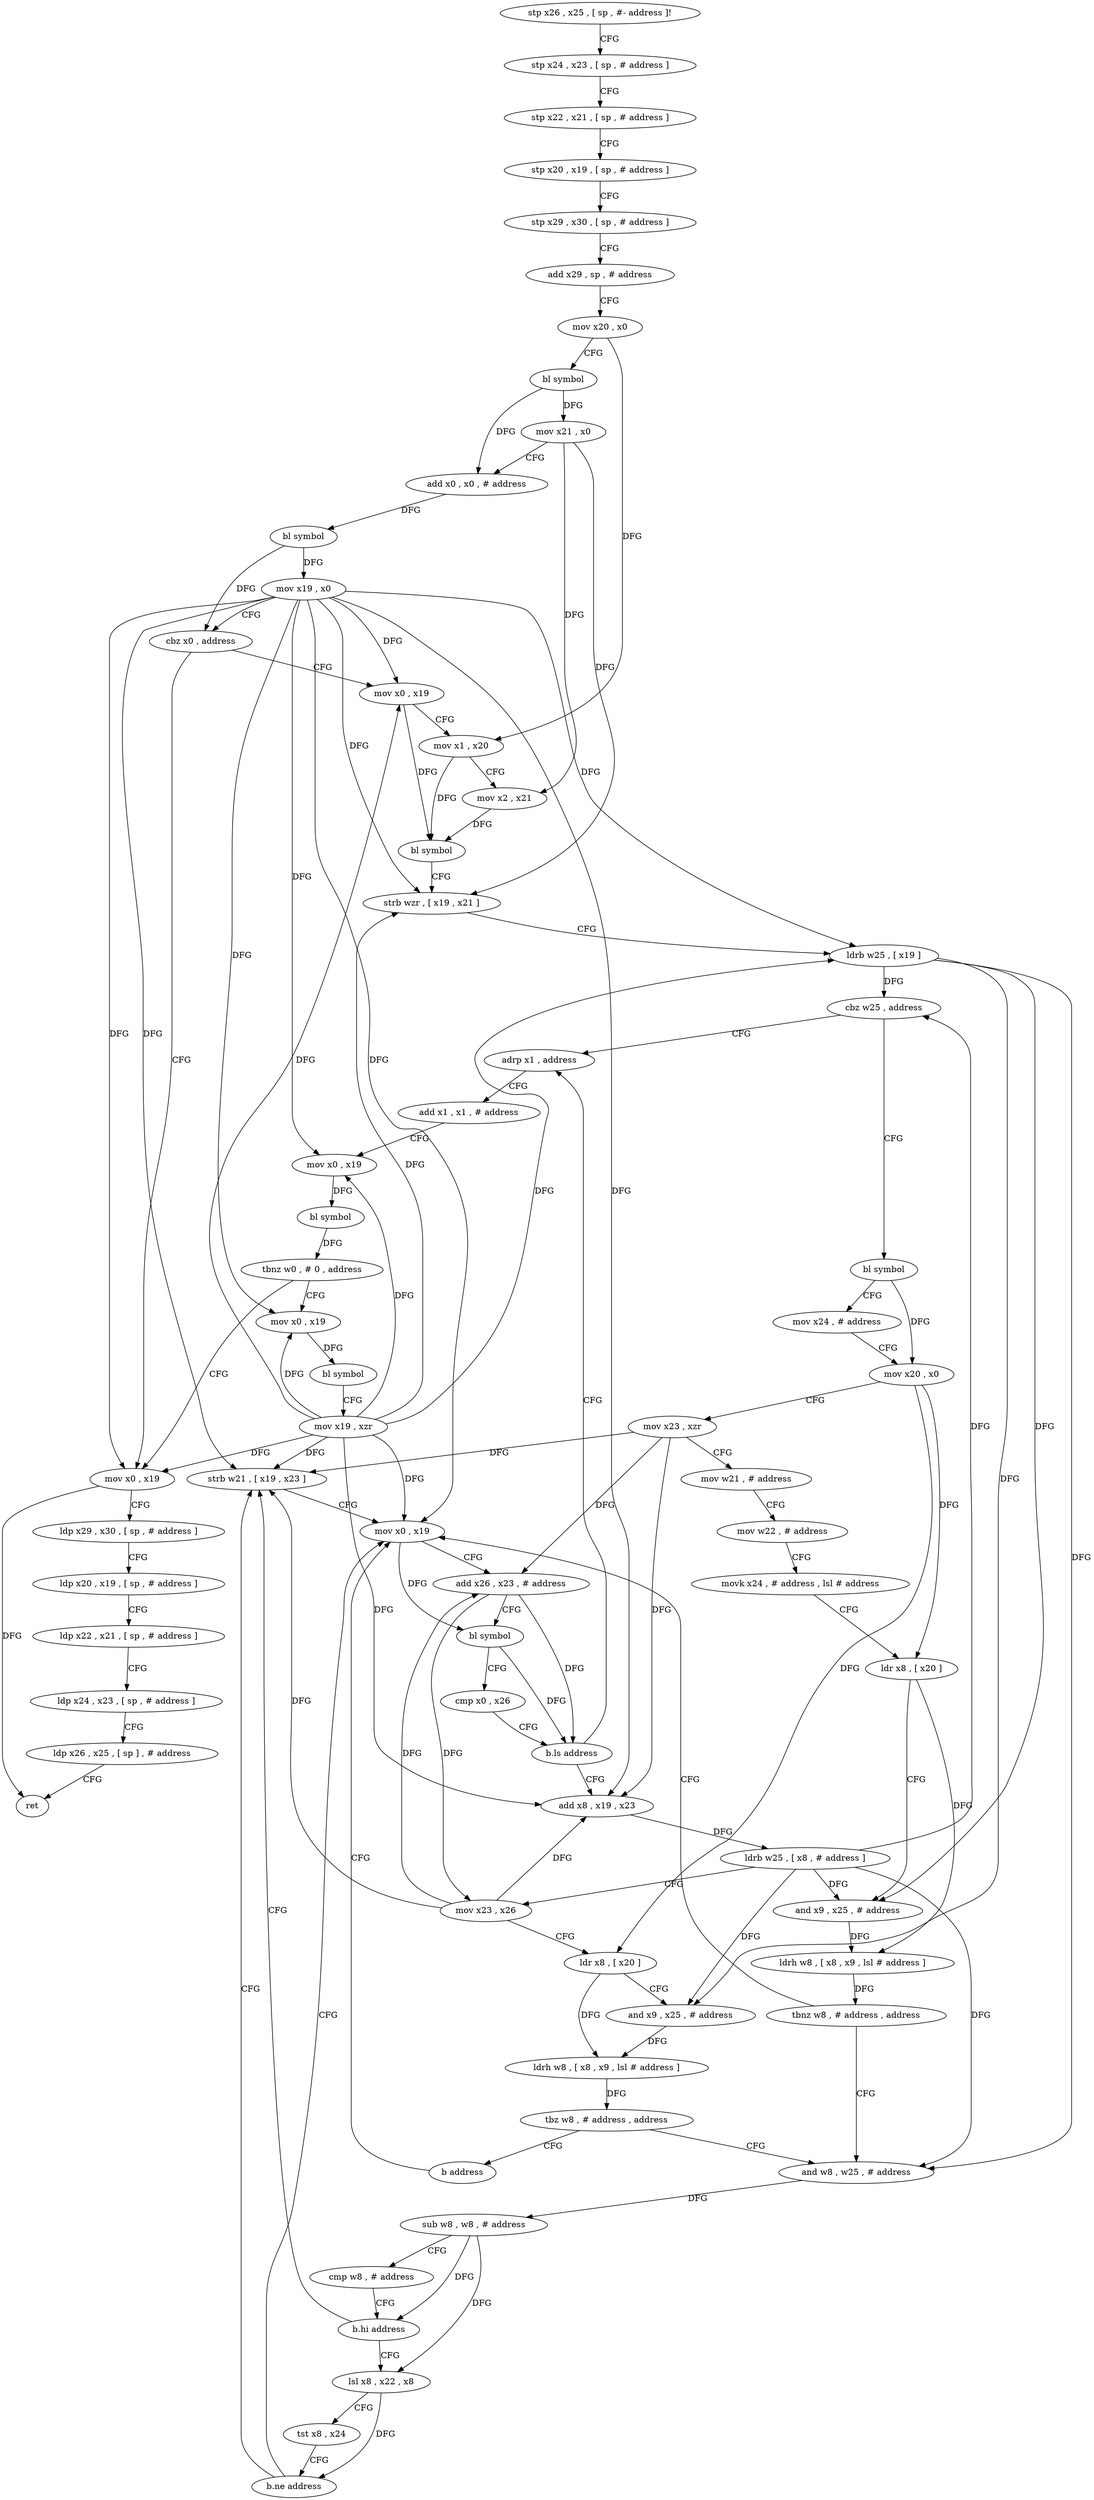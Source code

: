 digraph "func" {
"75320" [label = "stp x26 , x25 , [ sp , #- address ]!" ]
"75324" [label = "stp x24 , x23 , [ sp , # address ]" ]
"75328" [label = "stp x22 , x21 , [ sp , # address ]" ]
"75332" [label = "stp x20 , x19 , [ sp , # address ]" ]
"75336" [label = "stp x29 , x30 , [ sp , # address ]" ]
"75340" [label = "add x29 , sp , # address" ]
"75344" [label = "mov x20 , x0" ]
"75348" [label = "bl symbol" ]
"75352" [label = "mov x21 , x0" ]
"75356" [label = "add x0 , x0 , # address" ]
"75360" [label = "bl symbol" ]
"75364" [label = "mov x19 , x0" ]
"75368" [label = "cbz x0 , address" ]
"75560" [label = "mov x0 , x19" ]
"75372" [label = "mov x0 , x19" ]
"75564" [label = "ldp x29 , x30 , [ sp , # address ]" ]
"75568" [label = "ldp x20 , x19 , [ sp , # address ]" ]
"75572" [label = "ldp x22 , x21 , [ sp , # address ]" ]
"75576" [label = "ldp x24 , x23 , [ sp , # address ]" ]
"75580" [label = "ldp x26 , x25 , [ sp ] , # address" ]
"75584" [label = "ret" ]
"75376" [label = "mov x1 , x20" ]
"75380" [label = "mov x2 , x21" ]
"75384" [label = "bl symbol" ]
"75388" [label = "strb wzr , [ x19 , x21 ]" ]
"75392" [label = "ldrb w25 , [ x19 ]" ]
"75396" [label = "cbz w25 , address" ]
"75528" [label = "adrp x1 , address" ]
"75400" [label = "bl symbol" ]
"75532" [label = "add x1 , x1 , # address" ]
"75536" [label = "mov x0 , x19" ]
"75540" [label = "bl symbol" ]
"75544" [label = "tbnz w0 , # 0 , address" ]
"75548" [label = "mov x0 , x19" ]
"75404" [label = "mov x24 , # address" ]
"75408" [label = "mov x20 , x0" ]
"75412" [label = "mov x23 , xzr" ]
"75416" [label = "mov w21 , # address" ]
"75420" [label = "mov w22 , # address" ]
"75424" [label = "movk x24 , # address , lsl # address" ]
"75428" [label = "ldr x8 , [ x20 ]" ]
"75432" [label = "and x9 , x25 , # address" ]
"75436" [label = "ldrh w8 , [ x8 , x9 , lsl # address ]" ]
"75440" [label = "tbnz w8 , # address , address" ]
"75476" [label = "mov x0 , x19" ]
"75444" [label = "and w8 , w25 , # address" ]
"75552" [label = "bl symbol" ]
"75556" [label = "mov x19 , xzr" ]
"75480" [label = "add x26 , x23 , # address" ]
"75484" [label = "bl symbol" ]
"75488" [label = "cmp x0 , x26" ]
"75492" [label = "b.ls address" ]
"75496" [label = "add x8 , x19 , x23" ]
"75448" [label = "sub w8 , w8 , # address" ]
"75452" [label = "cmp w8 , # address" ]
"75456" [label = "b.hi address" ]
"75472" [label = "strb w21 , [ x19 , x23 ]" ]
"75460" [label = "lsl x8 , x22 , x8" ]
"75500" [label = "ldrb w25 , [ x8 , # address ]" ]
"75504" [label = "mov x23 , x26" ]
"75508" [label = "ldr x8 , [ x20 ]" ]
"75512" [label = "and x9 , x25 , # address" ]
"75516" [label = "ldrh w8 , [ x8 , x9 , lsl # address ]" ]
"75520" [label = "tbz w8 , # address , address" ]
"75524" [label = "b address" ]
"75464" [label = "tst x8 , x24" ]
"75468" [label = "b.ne address" ]
"75320" -> "75324" [ label = "CFG" ]
"75324" -> "75328" [ label = "CFG" ]
"75328" -> "75332" [ label = "CFG" ]
"75332" -> "75336" [ label = "CFG" ]
"75336" -> "75340" [ label = "CFG" ]
"75340" -> "75344" [ label = "CFG" ]
"75344" -> "75348" [ label = "CFG" ]
"75344" -> "75376" [ label = "DFG" ]
"75348" -> "75352" [ label = "DFG" ]
"75348" -> "75356" [ label = "DFG" ]
"75352" -> "75356" [ label = "CFG" ]
"75352" -> "75380" [ label = "DFG" ]
"75352" -> "75388" [ label = "DFG" ]
"75356" -> "75360" [ label = "DFG" ]
"75360" -> "75364" [ label = "DFG" ]
"75360" -> "75368" [ label = "DFG" ]
"75364" -> "75368" [ label = "CFG" ]
"75364" -> "75560" [ label = "DFG" ]
"75364" -> "75372" [ label = "DFG" ]
"75364" -> "75388" [ label = "DFG" ]
"75364" -> "75392" [ label = "DFG" ]
"75364" -> "75536" [ label = "DFG" ]
"75364" -> "75548" [ label = "DFG" ]
"75364" -> "75476" [ label = "DFG" ]
"75364" -> "75496" [ label = "DFG" ]
"75364" -> "75472" [ label = "DFG" ]
"75368" -> "75560" [ label = "CFG" ]
"75368" -> "75372" [ label = "CFG" ]
"75560" -> "75564" [ label = "CFG" ]
"75560" -> "75584" [ label = "DFG" ]
"75372" -> "75376" [ label = "CFG" ]
"75372" -> "75384" [ label = "DFG" ]
"75564" -> "75568" [ label = "CFG" ]
"75568" -> "75572" [ label = "CFG" ]
"75572" -> "75576" [ label = "CFG" ]
"75576" -> "75580" [ label = "CFG" ]
"75580" -> "75584" [ label = "CFG" ]
"75376" -> "75380" [ label = "CFG" ]
"75376" -> "75384" [ label = "DFG" ]
"75380" -> "75384" [ label = "DFG" ]
"75384" -> "75388" [ label = "CFG" ]
"75388" -> "75392" [ label = "CFG" ]
"75392" -> "75396" [ label = "DFG" ]
"75392" -> "75432" [ label = "DFG" ]
"75392" -> "75444" [ label = "DFG" ]
"75392" -> "75512" [ label = "DFG" ]
"75396" -> "75528" [ label = "CFG" ]
"75396" -> "75400" [ label = "CFG" ]
"75528" -> "75532" [ label = "CFG" ]
"75400" -> "75404" [ label = "CFG" ]
"75400" -> "75408" [ label = "DFG" ]
"75532" -> "75536" [ label = "CFG" ]
"75536" -> "75540" [ label = "DFG" ]
"75540" -> "75544" [ label = "DFG" ]
"75544" -> "75560" [ label = "CFG" ]
"75544" -> "75548" [ label = "CFG" ]
"75548" -> "75552" [ label = "DFG" ]
"75404" -> "75408" [ label = "CFG" ]
"75408" -> "75412" [ label = "CFG" ]
"75408" -> "75428" [ label = "DFG" ]
"75408" -> "75508" [ label = "DFG" ]
"75412" -> "75416" [ label = "CFG" ]
"75412" -> "75480" [ label = "DFG" ]
"75412" -> "75496" [ label = "DFG" ]
"75412" -> "75472" [ label = "DFG" ]
"75416" -> "75420" [ label = "CFG" ]
"75420" -> "75424" [ label = "CFG" ]
"75424" -> "75428" [ label = "CFG" ]
"75428" -> "75432" [ label = "CFG" ]
"75428" -> "75436" [ label = "DFG" ]
"75432" -> "75436" [ label = "DFG" ]
"75436" -> "75440" [ label = "DFG" ]
"75440" -> "75476" [ label = "CFG" ]
"75440" -> "75444" [ label = "CFG" ]
"75476" -> "75480" [ label = "CFG" ]
"75476" -> "75484" [ label = "DFG" ]
"75444" -> "75448" [ label = "DFG" ]
"75552" -> "75556" [ label = "CFG" ]
"75556" -> "75560" [ label = "DFG" ]
"75556" -> "75372" [ label = "DFG" ]
"75556" -> "75392" [ label = "DFG" ]
"75556" -> "75536" [ label = "DFG" ]
"75556" -> "75548" [ label = "DFG" ]
"75556" -> "75388" [ label = "DFG" ]
"75556" -> "75476" [ label = "DFG" ]
"75556" -> "75496" [ label = "DFG" ]
"75556" -> "75472" [ label = "DFG" ]
"75480" -> "75484" [ label = "CFG" ]
"75480" -> "75492" [ label = "DFG" ]
"75480" -> "75504" [ label = "DFG" ]
"75484" -> "75488" [ label = "CFG" ]
"75484" -> "75492" [ label = "DFG" ]
"75488" -> "75492" [ label = "CFG" ]
"75492" -> "75528" [ label = "CFG" ]
"75492" -> "75496" [ label = "CFG" ]
"75496" -> "75500" [ label = "DFG" ]
"75448" -> "75452" [ label = "CFG" ]
"75448" -> "75456" [ label = "DFG" ]
"75448" -> "75460" [ label = "DFG" ]
"75452" -> "75456" [ label = "CFG" ]
"75456" -> "75472" [ label = "CFG" ]
"75456" -> "75460" [ label = "CFG" ]
"75472" -> "75476" [ label = "CFG" ]
"75460" -> "75464" [ label = "CFG" ]
"75460" -> "75468" [ label = "DFG" ]
"75500" -> "75504" [ label = "CFG" ]
"75500" -> "75396" [ label = "DFG" ]
"75500" -> "75432" [ label = "DFG" ]
"75500" -> "75444" [ label = "DFG" ]
"75500" -> "75512" [ label = "DFG" ]
"75504" -> "75508" [ label = "CFG" ]
"75504" -> "75480" [ label = "DFG" ]
"75504" -> "75496" [ label = "DFG" ]
"75504" -> "75472" [ label = "DFG" ]
"75508" -> "75512" [ label = "CFG" ]
"75508" -> "75516" [ label = "DFG" ]
"75512" -> "75516" [ label = "DFG" ]
"75516" -> "75520" [ label = "DFG" ]
"75520" -> "75444" [ label = "CFG" ]
"75520" -> "75524" [ label = "CFG" ]
"75524" -> "75476" [ label = "CFG" ]
"75464" -> "75468" [ label = "CFG" ]
"75468" -> "75476" [ label = "CFG" ]
"75468" -> "75472" [ label = "CFG" ]
}

